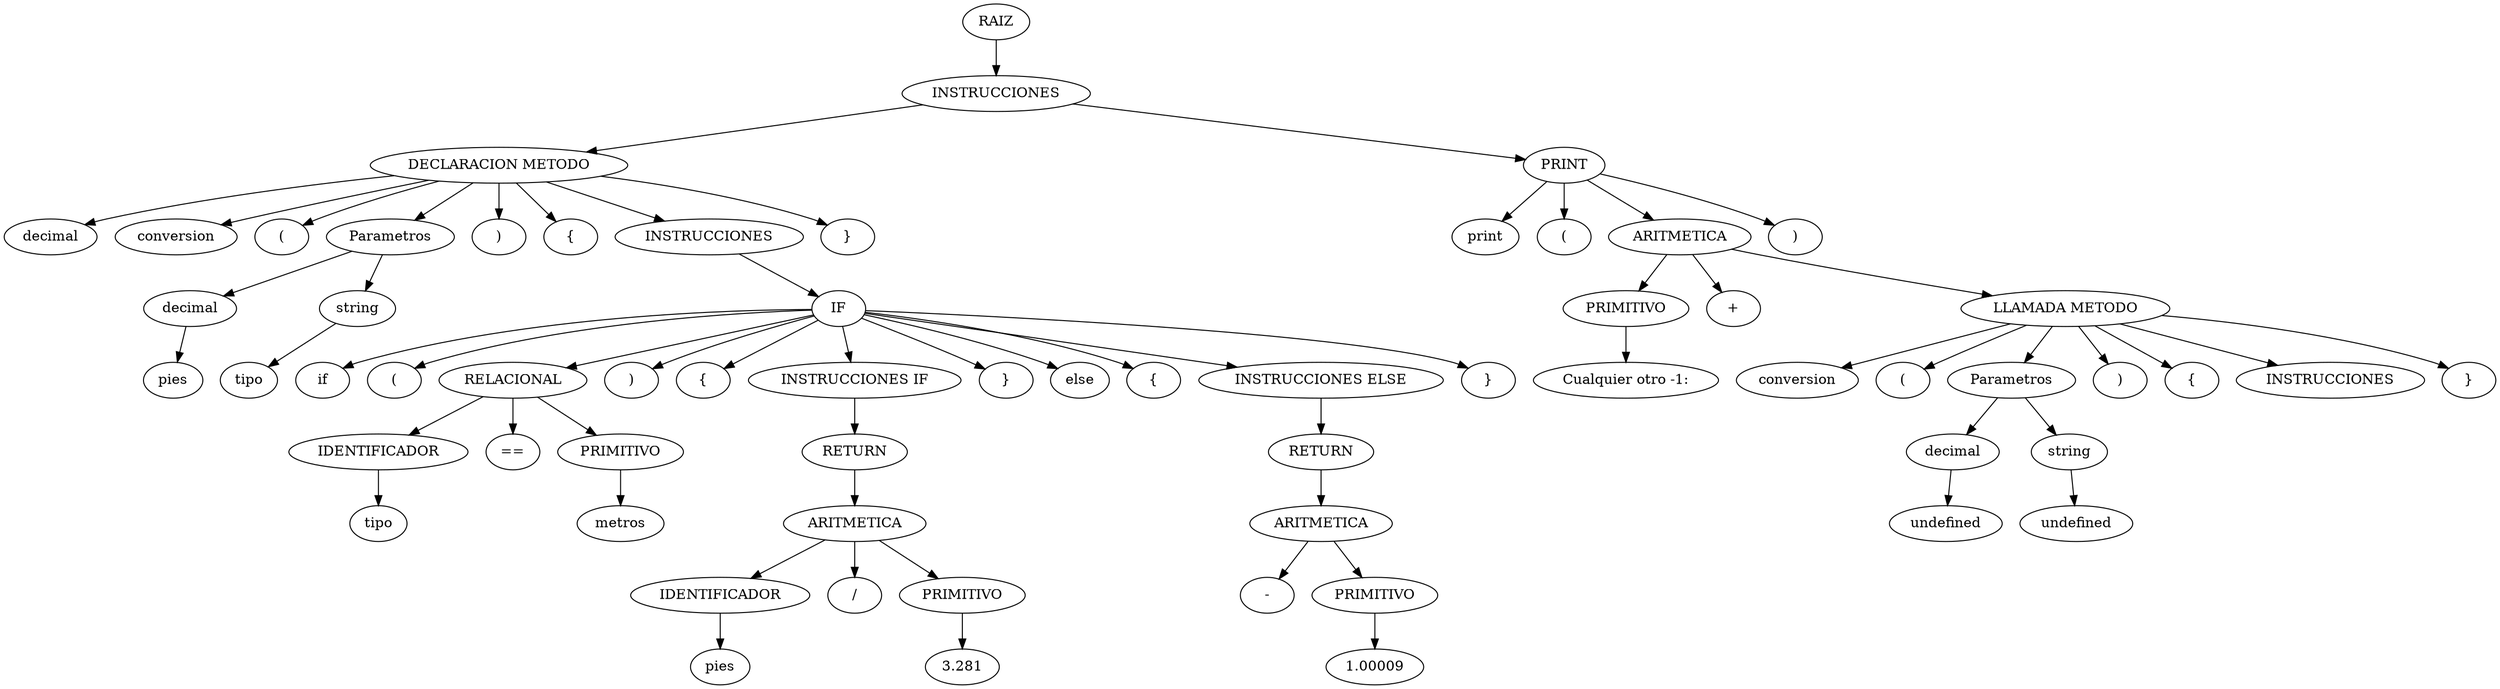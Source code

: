 digraph {
n0[label="RAIZ"];
n1[label="INSTRUCCIONES"];
n0->n1;
n2[label="DECLARACION METODO"];
n1->n2;
n3[label="decimal"];
n2->n3;
n4[label="conversion"];
n2->n4;
n5[label="("];
n2->n5;
n6[label="Parametros"];
n2->n6;
n7[label="decimal"];
n6->n7;
n8[label="pies"];
n7->n8;
n9[label="string"];
n6->n9;
n10[label="tipo"];
n9->n10;
n11[label=")"];
n2->n11;
n12[label="{"];
n2->n12;
n13[label="INSTRUCCIONES"];
n2->n13;
n14[label="IF"];
n13->n14;
n15[label="if"];
n14->n15;
n16[label="("];
n14->n16;
n17[label="RELACIONAL"];
n14->n17;
n18[label="IDENTIFICADOR"];
n17->n18;
n19[label="tipo"];
n18->n19;
n20[label="=="];
n17->n20;
n21[label="PRIMITIVO"];
n17->n21;
n22[label="metros"];
n21->n22;
n23[label=")"];
n14->n23;
n24[label="{"];
n14->n24;
n25[label="INSTRUCCIONES IF"];
n14->n25;
n26[label="RETURN"];
n25->n26;
n27[label="ARITMETICA"];
n26->n27;
n28[label="IDENTIFICADOR"];
n27->n28;
n29[label="pies"];
n28->n29;
n30[label="/"];
n27->n30;
n31[label="PRIMITIVO"];
n27->n31;
n32[label="3.281"];
n31->n32;
n33[label="}"];
n14->n33;
n34[label="else"];
n14->n34;
n35[label="{"];
n14->n35;
n36[label="INSTRUCCIONES ELSE"];
n14->n36;
n37[label="RETURN"];
n36->n37;
n38[label="ARITMETICA"];
n37->n38;
n39[label="-"];
n38->n39;
n40[label="PRIMITIVO"];
n38->n40;
n41[label="1.00009"];
n40->n41;
n42[label="}"];
n14->n42;
n43[label="}"];
n2->n43;
n44[label="PRINT"];
n1->n44;
n45[label="print"];
n44->n45;
n46[label="("];
n44->n46;
n47[label="ARITMETICA"];
n44->n47;
n48[label="PRIMITIVO"];
n47->n48;
n49[label="Cualquier otro -1:"];
n48->n49;
n50[label="+"];
n47->n50;
n51[label="LLAMADA METODO"];
n47->n51;
n52[label="conversion"];
n51->n52;
n53[label="("];
n51->n53;
n54[label="Parametros"];
n51->n54;
n55[label="decimal"];
n54->n55;
n56[label="undefined"];
n55->n56;
n57[label="string"];
n54->n57;
n58[label="undefined"];
n57->n58;
n59[label=")"];
n51->n59;
n60[label="{"];
n51->n60;
n61[label="INSTRUCCIONES"];
n51->n61;
n62[label="}"];
n51->n62;
n63[label=")"];
n44->n63;
}